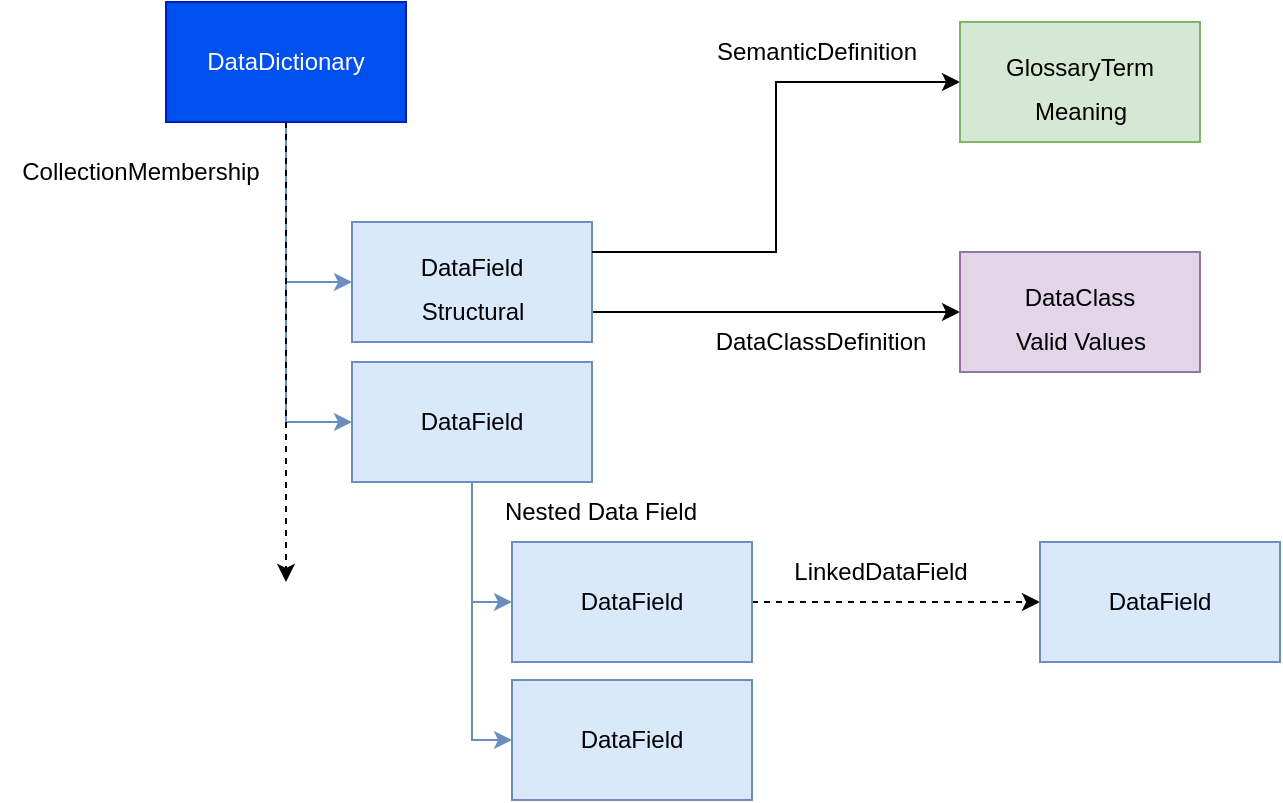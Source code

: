 <mxfile version="26.1.1" pages="5">
  <diagram name="data-dictionaries" id="ivfF4GWM53ZjKB8wbvqa">
    <mxGraphModel dx="1812" dy="1056" grid="1" gridSize="10" guides="1" tooltips="1" connect="1" arrows="1" fold="1" page="1" pageScale="1" pageWidth="827" pageHeight="1169" math="0" shadow="0">
      <root>
        <mxCell id="0" />
        <mxCell id="1" parent="0" />
        <mxCell id="cq3yTVCyNT4Rj4xP0F5D-26" style="edgeStyle=orthogonalEdgeStyle;rounded=0;orthogonalLoop=1;jettySize=auto;html=1;entryX=0;entryY=0.5;entryDx=0;entryDy=0;exitX=1;exitY=0.75;exitDx=0;exitDy=0;" edge="1" parent="1" source="cq3yTVCyNT4Rj4xP0F5D-27" target="cq3yTVCyNT4Rj4xP0F5D-34">
          <mxGeometry relative="1" as="geometry">
            <mxPoint x="380" y="360" as="sourcePoint" />
          </mxGeometry>
        </mxCell>
        <mxCell id="cq3yTVCyNT4Rj4xP0F5D-27" value="DataField&lt;div&gt;&lt;br&gt;&lt;/div&gt;" style="rounded=0;whiteSpace=wrap;html=1;fillColor=#dae8fc;strokeColor=#6c8ebf;" vertex="1" parent="1">
          <mxGeometry x="256" y="320" width="120" height="60" as="geometry" />
        </mxCell>
        <mxCell id="cq3yTVCyNT4Rj4xP0F5D-28" value="DataField" style="rounded=0;whiteSpace=wrap;html=1;fillColor=#dae8fc;strokeColor=#6c8ebf;" vertex="1" parent="1">
          <mxGeometry x="256" y="390" width="120" height="60" as="geometry" />
        </mxCell>
        <mxCell id="cq3yTVCyNT4Rj4xP0F5D-29" style="edgeStyle=orthogonalEdgeStyle;rounded=0;orthogonalLoop=1;jettySize=auto;html=1;exitX=0.5;exitY=1;exitDx=0;exitDy=0;entryX=0;entryY=0.5;entryDx=0;entryDy=0;fillColor=#dae8fc;strokeColor=#6c8ebf;" edge="1" parent="1" source="cq3yTVCyNT4Rj4xP0F5D-32" target="cq3yTVCyNT4Rj4xP0F5D-27">
          <mxGeometry relative="1" as="geometry" />
        </mxCell>
        <mxCell id="cq3yTVCyNT4Rj4xP0F5D-30" style="edgeStyle=orthogonalEdgeStyle;rounded=0;orthogonalLoop=1;jettySize=auto;html=1;exitX=0.5;exitY=1;exitDx=0;exitDy=0;entryX=0;entryY=0.5;entryDx=0;entryDy=0;fillColor=#dae8fc;strokeColor=#6c8ebf;" edge="1" parent="1" source="cq3yTVCyNT4Rj4xP0F5D-32" target="cq3yTVCyNT4Rj4xP0F5D-28">
          <mxGeometry relative="1" as="geometry" />
        </mxCell>
        <mxCell id="cq3yTVCyNT4Rj4xP0F5D-31" style="edgeStyle=orthogonalEdgeStyle;rounded=0;orthogonalLoop=1;jettySize=auto;html=1;exitX=0.5;exitY=1;exitDx=0;exitDy=0;dashed=1;" edge="1" parent="1" source="cq3yTVCyNT4Rj4xP0F5D-32">
          <mxGeometry relative="1" as="geometry">
            <mxPoint x="223" y="500" as="targetPoint" />
          </mxGeometry>
        </mxCell>
        <mxCell id="cq3yTVCyNT4Rj4xP0F5D-32" value="DataDictionary" style="rounded=0;whiteSpace=wrap;html=1;fillColor=#0050ef;strokeColor=#001DBC;fontColor=#ffffff;" vertex="1" parent="1">
          <mxGeometry x="163" y="210" width="120" height="60" as="geometry" />
        </mxCell>
        <mxCell id="cq3yTVCyNT4Rj4xP0F5D-34" value="DataClass&lt;div&gt;&lt;br&gt;&lt;/div&gt;" style="rounded=0;whiteSpace=wrap;html=1;fillColor=#e1d5e7;strokeColor=#9673a6;" vertex="1" parent="1">
          <mxGeometry x="560" y="335" width="120" height="60" as="geometry" />
        </mxCell>
        <mxCell id="cq3yTVCyNT4Rj4xP0F5D-35" value="Structural" style="text;html=1;align=center;verticalAlign=middle;resizable=0;points=[];autosize=1;strokeColor=none;fillColor=none;" vertex="1" parent="1">
          <mxGeometry x="281" y="350" width="70" height="30" as="geometry" />
        </mxCell>
        <mxCell id="cq3yTVCyNT4Rj4xP0F5D-36" value="Valid Values" style="text;html=1;align=center;verticalAlign=middle;resizable=0;points=[];autosize=1;strokeColor=none;fillColor=none;" vertex="1" parent="1">
          <mxGeometry x="575" y="365" width="90" height="30" as="geometry" />
        </mxCell>
        <mxCell id="cq3yTVCyNT4Rj4xP0F5D-37" style="edgeStyle=orthogonalEdgeStyle;rounded=0;orthogonalLoop=1;jettySize=auto;html=1;exitX=1;exitY=0.5;exitDx=0;exitDy=0;entryX=0;entryY=0.5;entryDx=0;entryDy=0;dashed=1;" edge="1" parent="1" source="cq3yTVCyNT4Rj4xP0F5D-38" target="cq3yTVCyNT4Rj4xP0F5D-42">
          <mxGeometry relative="1" as="geometry" />
        </mxCell>
        <mxCell id="cq3yTVCyNT4Rj4xP0F5D-38" value="DataField" style="rounded=0;whiteSpace=wrap;html=1;fillColor=#dae8fc;strokeColor=#6c8ebf;" vertex="1" parent="1">
          <mxGeometry x="336" y="480" width="120" height="60" as="geometry" />
        </mxCell>
        <mxCell id="cq3yTVCyNT4Rj4xP0F5D-39" style="edgeStyle=orthogonalEdgeStyle;rounded=0;orthogonalLoop=1;jettySize=auto;html=1;entryX=0;entryY=0.5;entryDx=0;entryDy=0;fillColor=#dae8fc;strokeColor=#6c8ebf;exitX=0.5;exitY=1;exitDx=0;exitDy=0;" edge="1" parent="1" source="cq3yTVCyNT4Rj4xP0F5D-28" target="cq3yTVCyNT4Rj4xP0F5D-38">
          <mxGeometry relative="1" as="geometry">
            <mxPoint x="283" y="470" as="sourcePoint" />
          </mxGeometry>
        </mxCell>
        <mxCell id="cq3yTVCyNT4Rj4xP0F5D-40" value="DataField" style="rounded=0;whiteSpace=wrap;html=1;fillColor=#dae8fc;strokeColor=#6c8ebf;" vertex="1" parent="1">
          <mxGeometry x="336" y="549" width="120" height="60" as="geometry" />
        </mxCell>
        <mxCell id="cq3yTVCyNT4Rj4xP0F5D-41" style="edgeStyle=orthogonalEdgeStyle;rounded=0;orthogonalLoop=1;jettySize=auto;html=1;exitX=0.5;exitY=1;exitDx=0;exitDy=0;entryX=0;entryY=0.5;entryDx=0;entryDy=0;fillColor=#dae8fc;strokeColor=#6c8ebf;" edge="1" parent="1" source="cq3yTVCyNT4Rj4xP0F5D-28" target="cq3yTVCyNT4Rj4xP0F5D-40">
          <mxGeometry relative="1" as="geometry">
            <mxPoint x="296" y="440" as="sourcePoint" />
          </mxGeometry>
        </mxCell>
        <mxCell id="cq3yTVCyNT4Rj4xP0F5D-42" value="DataField" style="rounded=0;whiteSpace=wrap;html=1;fillColor=#dae8fc;strokeColor=#6c8ebf;" vertex="1" parent="1">
          <mxGeometry x="600" y="480" width="120" height="60" as="geometry" />
        </mxCell>
        <mxCell id="cq3yTVCyNT4Rj4xP0F5D-43" value="LinkedDataField" style="text;html=1;align=center;verticalAlign=middle;resizable=0;points=[];autosize=1;strokeColor=none;fillColor=none;" vertex="1" parent="1">
          <mxGeometry x="465" y="480" width="110" height="30" as="geometry" />
        </mxCell>
        <mxCell id="cq3yTVCyNT4Rj4xP0F5D-44" value="Nested&amp;nbsp;&lt;span style=&quot;background-color: transparent; color: light-dark(rgb(0, 0, 0), rgb(255, 255, 255));&quot;&gt;Data Field&lt;/span&gt;" style="text;html=1;align=center;verticalAlign=middle;resizable=0;points=[];autosize=1;strokeColor=none;fillColor=none;" vertex="1" parent="1">
          <mxGeometry x="320" y="450" width="120" height="30" as="geometry" />
        </mxCell>
        <mxCell id="cq3yTVCyNT4Rj4xP0F5D-45" style="edgeStyle=orthogonalEdgeStyle;rounded=0;orthogonalLoop=1;jettySize=auto;html=1;exitX=1;exitY=0.25;exitDx=0;exitDy=0;entryX=0;entryY=0.5;entryDx=0;entryDy=0;" edge="1" parent="1" source="cq3yTVCyNT4Rj4xP0F5D-27" target="cq3yTVCyNT4Rj4xP0F5D-46">
          <mxGeometry relative="1" as="geometry">
            <mxPoint x="376" y="250" as="sourcePoint" />
          </mxGeometry>
        </mxCell>
        <mxCell id="cq3yTVCyNT4Rj4xP0F5D-46" value="GlossaryTerm&lt;div&gt;&lt;br&gt;&lt;/div&gt;" style="rounded=0;whiteSpace=wrap;html=1;fillColor=#d5e8d4;strokeColor=#82b366;" vertex="1" parent="1">
          <mxGeometry x="560" y="220" width="120" height="60" as="geometry" />
        </mxCell>
        <mxCell id="cq3yTVCyNT4Rj4xP0F5D-47" value="Meaning" style="text;html=1;align=center;verticalAlign=middle;resizable=0;points=[];autosize=1;strokeColor=none;fillColor=none;rotation=0;" vertex="1" parent="1">
          <mxGeometry x="585" y="250" width="70" height="30" as="geometry" />
        </mxCell>
        <mxCell id="cq3yTVCyNT4Rj4xP0F5D-48" value="DataClassDefinition" style="text;html=1;align=center;verticalAlign=middle;resizable=0;points=[];autosize=1;strokeColor=none;fillColor=none;" vertex="1" parent="1">
          <mxGeometry x="425" y="365" width="130" height="30" as="geometry" />
        </mxCell>
        <mxCell id="cq3yTVCyNT4Rj4xP0F5D-49" value="SemanticDefinition" style="text;html=1;align=center;verticalAlign=middle;resizable=0;points=[];autosize=1;strokeColor=none;fillColor=none;" vertex="1" parent="1">
          <mxGeometry x="428" y="220" width="120" height="30" as="geometry" />
        </mxCell>
        <mxCell id="cq3yTVCyNT4Rj4xP0F5D-50" value="CollectionMembership" style="text;html=1;align=center;verticalAlign=middle;resizable=0;points=[];autosize=1;strokeColor=none;fillColor=none;" vertex="1" parent="1">
          <mxGeometry x="80" y="280" width="140" height="30" as="geometry" />
        </mxCell>
      </root>
    </mxGraphModel>
  </diagram>
  <diagram name="data-specs" id="Joc9X0ZsDtM7K7cnzbuz">
    <mxGraphModel dx="1812" dy="1056" grid="1" gridSize="10" guides="1" tooltips="1" connect="1" arrows="1" fold="1" page="1" pageScale="1" pageWidth="827" pageHeight="1169" math="0" shadow="0">
      <root>
        <mxCell id="eEMLUPJrMJkQv50nJy7n-0" />
        <mxCell id="eEMLUPJrMJkQv50nJy7n-1" parent="eEMLUPJrMJkQv50nJy7n-0" />
        <mxCell id="eEMLUPJrMJkQv50nJy7n-19" value="DataField&lt;div&gt;patientId&lt;/div&gt;" style="rounded=0;whiteSpace=wrap;html=1;fillColor=#dae8fc;strokeColor=#6c8ebf;" vertex="1" parent="eEMLUPJrMJkQv50nJy7n-1">
          <mxGeometry x="796" y="400" width="120" height="60" as="geometry" />
        </mxCell>
        <mxCell id="eEMLUPJrMJkQv50nJy7n-20" style="edgeStyle=orthogonalEdgeStyle;rounded=0;orthogonalLoop=1;jettySize=auto;html=1;exitX=0.5;exitY=1;exitDx=0;exitDy=0;entryX=0;entryY=0.5;entryDx=0;entryDy=0;fillColor=#dae8fc;strokeColor=#6c8ebf;" edge="1" parent="eEMLUPJrMJkQv50nJy7n-1" source="eEMLUPJrMJkQv50nJy7n-21" target="eEMLUPJrMJkQv50nJy7n-19">
          <mxGeometry relative="1" as="geometry" />
        </mxCell>
        <mxCell id="eEMLUPJrMJkQv50nJy7n-21" value="DataStructure&lt;div&gt;Weekly&lt;/div&gt;&lt;div&gt;Measurements&lt;/div&gt;" style="rounded=0;whiteSpace=wrap;html=1;fillColor=#dae8fc;strokeColor=#6c8ebf;" vertex="1" parent="eEMLUPJrMJkQv50nJy7n-1">
          <mxGeometry x="703" y="280" width="120" height="60" as="geometry" />
        </mxCell>
        <mxCell id="eEMLUPJrMJkQv50nJy7n-22" style="edgeStyle=orthogonalEdgeStyle;rounded=0;orthogonalLoop=1;jettySize=auto;html=1;exitX=0.5;exitY=1;exitDx=0;exitDy=0;entryX=0;entryY=0.25;entryDx=0;entryDy=0;fillColor=#dae8fc;strokeColor=#6c8ebf;" edge="1" parent="eEMLUPJrMJkQv50nJy7n-1" source="eEMLUPJrMJkQv50nJy7n-23" target="eEMLUPJrMJkQv50nJy7n-21">
          <mxGeometry relative="1" as="geometry" />
        </mxCell>
        <mxCell id="eJ3Q5zME1RGuLYwWdM7q-2" value="" style="edgeStyle=orthogonalEdgeStyle;rounded=0;orthogonalLoop=1;jettySize=auto;html=1;fillColor=#dae8fc;strokeColor=#6c8ebf;" edge="1" parent="eEMLUPJrMJkQv50nJy7n-1" source="eEMLUPJrMJkQv50nJy7n-23" target="eJ3Q5zME1RGuLYwWdM7q-1">
          <mxGeometry relative="1" as="geometry" />
        </mxCell>
        <mxCell id="eEMLUPJrMJkQv50nJy7n-23" value="DataSpec" style="rounded=0;whiteSpace=wrap;html=1;fillColor=#0050ef;strokeColor=#001DBC;fontColor=#ffffff;" vertex="1" parent="eEMLUPJrMJkQv50nJy7n-1">
          <mxGeometry x="600" y="60" width="120" height="60" as="geometry" />
        </mxCell>
        <mxCell id="eEMLUPJrMJkQv50nJy7n-40" value="Object&lt;div&gt;Identifier&lt;/div&gt;" style="rounded=1;whiteSpace=wrap;html=1;" vertex="1" parent="eEMLUPJrMJkQv50nJy7n-1">
          <mxGeometry x="860" y="370" width="80" height="40" as="geometry" />
        </mxCell>
        <mxCell id="eEMLUPJrMJkQv50nJy7n-44" value="MemberDataField" style="text;html=1;align=center;verticalAlign=middle;resizable=0;points=[];autosize=1;strokeColor=none;fillColor=none;" vertex="1" parent="eEMLUPJrMJkQv50nJy7n-1">
          <mxGeometry x="760" y="340" width="120" height="30" as="geometry" />
        </mxCell>
        <mxCell id="eEMLUPJrMJkQv50nJy7n-45" value="CollectionMembership" style="text;html=1;align=center;verticalAlign=middle;resizable=0;points=[];autosize=1;strokeColor=none;fillColor=none;" vertex="1" parent="eEMLUPJrMJkQv50nJy7n-1">
          <mxGeometry x="683" y="120" width="140" height="30" as="geometry" />
        </mxCell>
        <mxCell id="eEMLUPJrMJkQv50nJy7n-46" style="edgeStyle=orthogonalEdgeStyle;rounded=0;orthogonalLoop=1;jettySize=auto;html=1;entryX=0;entryY=0.75;entryDx=0;entryDy=0;" edge="1" parent="eEMLUPJrMJkQv50nJy7n-1" source="eEMLUPJrMJkQv50nJy7n-48" target="eEMLUPJrMJkQv50nJy7n-21">
          <mxGeometry relative="1" as="geometry" />
        </mxCell>
        <mxCell id="eEMLUPJrMJkQv50nJy7n-47" style="edgeStyle=orthogonalEdgeStyle;rounded=0;orthogonalLoop=1;jettySize=auto;html=1;exitX=0.5;exitY=1;exitDx=0;exitDy=0;" edge="1" parent="eEMLUPJrMJkQv50nJy7n-1" source="eEMLUPJrMJkQv50nJy7n-48" target="eEMLUPJrMJkQv50nJy7n-78">
          <mxGeometry relative="1" as="geometry" />
        </mxCell>
        <mxCell id="eEMLUPJrMJkQv50nJy7n-48" value="CertificationType&lt;div&gt;Valid measurements file&lt;/div&gt;" style="rounded=0;whiteSpace=wrap;html=1;fillColor=#6d8764;fontColor=#ffffff;strokeColor=#3A5431;" vertex="1" parent="eEMLUPJrMJkQv50nJy7n-1">
          <mxGeometry x="290" y="295" width="150" height="60" as="geometry" />
        </mxCell>
        <mxCell id="eEMLUPJrMJkQv50nJy7n-49" style="edgeStyle=orthogonalEdgeStyle;rounded=0;orthogonalLoop=1;jettySize=auto;html=1;entryX=0;entryY=0.5;entryDx=0;entryDy=0;exitX=1;exitY=0.75;exitDx=0;exitDy=0;" edge="1" parent="eEMLUPJrMJkQv50nJy7n-1" source="eEMLUPJrMJkQv50nJy7n-19" target="eEMLUPJrMJkQv50nJy7n-50">
          <mxGeometry relative="1" as="geometry">
            <mxPoint x="916" y="440" as="sourcePoint" />
          </mxGeometry>
        </mxCell>
        <mxCell id="eEMLUPJrMJkQv50nJy7n-50" value="DataClass" style="rounded=0;whiteSpace=wrap;html=1;fillColor=#e1d5e7;strokeColor=#9673a6;" vertex="1" parent="eEMLUPJrMJkQv50nJy7n-1">
          <mxGeometry x="1100" y="425" width="100" height="40" as="geometry" />
        </mxCell>
        <mxCell id="eEMLUPJrMJkQv50nJy7n-51" style="edgeStyle=orthogonalEdgeStyle;rounded=0;orthogonalLoop=1;jettySize=auto;html=1;exitX=1;exitY=0.25;exitDx=0;exitDy=0;entryX=0;entryY=0.5;entryDx=0;entryDy=0;" edge="1" parent="eEMLUPJrMJkQv50nJy7n-1" source="eEMLUPJrMJkQv50nJy7n-19" target="eEMLUPJrMJkQv50nJy7n-52">
          <mxGeometry relative="1" as="geometry">
            <mxPoint x="1100" y="457.5" as="sourcePoint" />
          </mxGeometry>
        </mxCell>
        <mxCell id="eEMLUPJrMJkQv50nJy7n-52" value="GlossaryTerm" style="rounded=0;whiteSpace=wrap;html=1;fillColor=#d5e8d4;strokeColor=#82b366;" vertex="1" parent="eEMLUPJrMJkQv50nJy7n-1">
          <mxGeometry x="1100" y="370" width="100" height="40" as="geometry" />
        </mxCell>
        <mxCell id="eEMLUPJrMJkQv50nJy7n-53" value="DataClassDefinition" style="text;html=1;align=center;verticalAlign=middle;resizable=0;points=[];autosize=1;strokeColor=none;fillColor=none;" vertex="1" parent="eEMLUPJrMJkQv50nJy7n-1">
          <mxGeometry x="965" y="415" width="130" height="30" as="geometry" />
        </mxCell>
        <mxCell id="eEMLUPJrMJkQv50nJy7n-54" value="SemanticDefinition" style="text;html=1;align=center;verticalAlign=middle;resizable=0;points=[];autosize=1;strokeColor=none;fillColor=none;" vertex="1" parent="eEMLUPJrMJkQv50nJy7n-1">
          <mxGeometry x="975" y="360" width="120" height="30" as="geometry" />
        </mxCell>
        <mxCell id="eEMLUPJrMJkQv50nJy7n-55" value="DataField&lt;div&gt;date&lt;/div&gt;" style="rounded=0;whiteSpace=wrap;html=1;fillColor=#dae8fc;strokeColor=#6c8ebf;" vertex="1" parent="eEMLUPJrMJkQv50nJy7n-1">
          <mxGeometry x="796" y="510" width="120" height="60" as="geometry" />
        </mxCell>
        <mxCell id="eEMLUPJrMJkQv50nJy7n-56" style="edgeStyle=orthogonalEdgeStyle;rounded=0;orthogonalLoop=1;jettySize=auto;html=1;exitX=0.5;exitY=1;exitDx=0;exitDy=0;entryX=0;entryY=0.5;entryDx=0;entryDy=0;fillColor=#dae8fc;strokeColor=#6c8ebf;" edge="1" parent="eEMLUPJrMJkQv50nJy7n-1" source="eEMLUPJrMJkQv50nJy7n-21" target="eEMLUPJrMJkQv50nJy7n-55">
          <mxGeometry relative="1" as="geometry">
            <mxPoint x="763" y="450" as="sourcePoint" />
          </mxGeometry>
        </mxCell>
        <mxCell id="eEMLUPJrMJkQv50nJy7n-57" style="edgeStyle=orthogonalEdgeStyle;rounded=0;orthogonalLoop=1;jettySize=auto;html=1;entryX=0;entryY=0.5;entryDx=0;entryDy=0;exitX=1;exitY=0.75;exitDx=0;exitDy=0;" edge="1" parent="eEMLUPJrMJkQv50nJy7n-1" source="eEMLUPJrMJkQv50nJy7n-55" target="eEMLUPJrMJkQv50nJy7n-58">
          <mxGeometry relative="1" as="geometry">
            <mxPoint x="916" y="550" as="sourcePoint" />
          </mxGeometry>
        </mxCell>
        <mxCell id="eEMLUPJrMJkQv50nJy7n-58" value="DataClass" style="rounded=0;whiteSpace=wrap;html=1;fillColor=#e1d5e7;strokeColor=#9673a6;" vertex="1" parent="eEMLUPJrMJkQv50nJy7n-1">
          <mxGeometry x="1100" y="535" width="100" height="40" as="geometry" />
        </mxCell>
        <mxCell id="eEMLUPJrMJkQv50nJy7n-59" style="edgeStyle=orthogonalEdgeStyle;rounded=0;orthogonalLoop=1;jettySize=auto;html=1;exitX=1;exitY=0.25;exitDx=0;exitDy=0;entryX=0;entryY=0.5;entryDx=0;entryDy=0;" edge="1" parent="eEMLUPJrMJkQv50nJy7n-1" source="eEMLUPJrMJkQv50nJy7n-55" target="eEMLUPJrMJkQv50nJy7n-60">
          <mxGeometry relative="1" as="geometry">
            <mxPoint x="1100" y="567.5" as="sourcePoint" />
          </mxGeometry>
        </mxCell>
        <mxCell id="eEMLUPJrMJkQv50nJy7n-60" value="GlossaryTerm" style="rounded=0;whiteSpace=wrap;html=1;fillColor=#d5e8d4;strokeColor=#82b366;" vertex="1" parent="eEMLUPJrMJkQv50nJy7n-1">
          <mxGeometry x="1100" y="480" width="100" height="40" as="geometry" />
        </mxCell>
        <mxCell id="eEMLUPJrMJkQv50nJy7n-61" value="DataClassDefinition" style="text;html=1;align=center;verticalAlign=middle;resizable=0;points=[];autosize=1;strokeColor=none;fillColor=none;" vertex="1" parent="eEMLUPJrMJkQv50nJy7n-1">
          <mxGeometry x="970" y="525" width="130" height="30" as="geometry" />
        </mxCell>
        <mxCell id="eEMLUPJrMJkQv50nJy7n-62" value="SemanticDefinition" style="text;html=1;align=center;verticalAlign=middle;resizable=0;points=[];autosize=1;strokeColor=none;fillColor=none;" vertex="1" parent="eEMLUPJrMJkQv50nJy7n-1">
          <mxGeometry x="975" y="470" width="120" height="30" as="geometry" />
        </mxCell>
        <mxCell id="eEMLUPJrMJkQv50nJy7n-63" value="DataField&lt;div&gt;angleLeft&lt;/div&gt;" style="rounded=0;whiteSpace=wrap;html=1;fillColor=#dae8fc;strokeColor=#6c8ebf;" vertex="1" parent="eEMLUPJrMJkQv50nJy7n-1">
          <mxGeometry x="796" y="619" width="120" height="60" as="geometry" />
        </mxCell>
        <mxCell id="eEMLUPJrMJkQv50nJy7n-64" style="edgeStyle=orthogonalEdgeStyle;rounded=0;orthogonalLoop=1;jettySize=auto;html=1;exitX=0.5;exitY=1;exitDx=0;exitDy=0;entryX=0;entryY=0.5;entryDx=0;entryDy=0;fillColor=#dae8fc;strokeColor=#6c8ebf;" edge="1" parent="eEMLUPJrMJkQv50nJy7n-1" source="eEMLUPJrMJkQv50nJy7n-21" target="eEMLUPJrMJkQv50nJy7n-63">
          <mxGeometry relative="1" as="geometry">
            <mxPoint x="763" y="559" as="sourcePoint" />
          </mxGeometry>
        </mxCell>
        <mxCell id="eEMLUPJrMJkQv50nJy7n-65" style="edgeStyle=orthogonalEdgeStyle;rounded=0;orthogonalLoop=1;jettySize=auto;html=1;entryX=0;entryY=0.5;entryDx=0;entryDy=0;exitX=1;exitY=0.75;exitDx=0;exitDy=0;" edge="1" parent="eEMLUPJrMJkQv50nJy7n-1" source="eEMLUPJrMJkQv50nJy7n-63" target="eEMLUPJrMJkQv50nJy7n-66">
          <mxGeometry relative="1" as="geometry">
            <mxPoint x="916" y="659" as="sourcePoint" />
          </mxGeometry>
        </mxCell>
        <mxCell id="eEMLUPJrMJkQv50nJy7n-66" value="DataClass" style="rounded=0;whiteSpace=wrap;html=1;fillColor=#e1d5e7;strokeColor=#9673a6;" vertex="1" parent="eEMLUPJrMJkQv50nJy7n-1">
          <mxGeometry x="1100" y="679" width="100" height="40" as="geometry" />
        </mxCell>
        <mxCell id="eEMLUPJrMJkQv50nJy7n-67" style="edgeStyle=orthogonalEdgeStyle;rounded=0;orthogonalLoop=1;jettySize=auto;html=1;exitX=1;exitY=0.25;exitDx=0;exitDy=0;entryX=0;entryY=0.5;entryDx=0;entryDy=0;" edge="1" parent="eEMLUPJrMJkQv50nJy7n-1" source="eEMLUPJrMJkQv50nJy7n-63" target="eEMLUPJrMJkQv50nJy7n-68">
          <mxGeometry relative="1" as="geometry">
            <mxPoint x="1100" y="676.5" as="sourcePoint" />
          </mxGeometry>
        </mxCell>
        <mxCell id="eEMLUPJrMJkQv50nJy7n-68" value="GlossaryTerm" style="rounded=0;whiteSpace=wrap;html=1;fillColor=#d5e8d4;strokeColor=#82b366;" vertex="1" parent="eEMLUPJrMJkQv50nJy7n-1">
          <mxGeometry x="1100" y="614" width="100" height="40" as="geometry" />
        </mxCell>
        <mxCell id="eEMLUPJrMJkQv50nJy7n-69" value="DataClassDefinition" style="text;html=1;align=center;verticalAlign=middle;resizable=0;points=[];autosize=1;strokeColor=none;fillColor=none;" vertex="1" parent="eEMLUPJrMJkQv50nJy7n-1">
          <mxGeometry x="880" y="684" width="130" height="30" as="geometry" />
        </mxCell>
        <mxCell id="eEMLUPJrMJkQv50nJy7n-70" value="SemanticDefinition" style="text;html=1;align=center;verticalAlign=middle;resizable=0;points=[];autosize=1;strokeColor=none;fillColor=none;" vertex="1" parent="eEMLUPJrMJkQv50nJy7n-1">
          <mxGeometry x="980" y="600" width="120" height="30" as="geometry" />
        </mxCell>
        <mxCell id="eEMLUPJrMJkQv50nJy7n-71" value="DataField&lt;div&gt;angleRight&lt;/div&gt;" style="rounded=0;whiteSpace=wrap;html=1;fillColor=#dae8fc;strokeColor=#6c8ebf;" vertex="1" parent="eEMLUPJrMJkQv50nJy7n-1">
          <mxGeometry x="796" y="730" width="120" height="60" as="geometry" />
        </mxCell>
        <mxCell id="eEMLUPJrMJkQv50nJy7n-72" style="edgeStyle=orthogonalEdgeStyle;rounded=0;orthogonalLoop=1;jettySize=auto;html=1;exitX=0.5;exitY=1;exitDx=0;exitDy=0;entryX=0;entryY=0.5;entryDx=0;entryDy=0;fillColor=#dae8fc;strokeColor=#6c8ebf;" edge="1" parent="eEMLUPJrMJkQv50nJy7n-1" source="eEMLUPJrMJkQv50nJy7n-21" target="eEMLUPJrMJkQv50nJy7n-71">
          <mxGeometry relative="1" as="geometry">
            <mxPoint x="763" y="670" as="sourcePoint" />
          </mxGeometry>
        </mxCell>
        <mxCell id="eEMLUPJrMJkQv50nJy7n-73" style="edgeStyle=orthogonalEdgeStyle;rounded=0;orthogonalLoop=1;jettySize=auto;html=1;entryX=0;entryY=0.5;entryDx=0;entryDy=0;exitX=1;exitY=0.25;exitDx=0;exitDy=0;" edge="1" parent="eEMLUPJrMJkQv50nJy7n-1" source="eEMLUPJrMJkQv50nJy7n-71" target="eEMLUPJrMJkQv50nJy7n-66">
          <mxGeometry relative="1" as="geometry">
            <mxPoint x="916" y="770" as="sourcePoint" />
          </mxGeometry>
        </mxCell>
        <mxCell id="eEMLUPJrMJkQv50nJy7n-74" style="edgeStyle=orthogonalEdgeStyle;rounded=0;orthogonalLoop=1;jettySize=auto;html=1;exitX=1;exitY=0.5;exitDx=0;exitDy=0;entryX=0;entryY=0.5;entryDx=0;entryDy=0;" edge="1" parent="eEMLUPJrMJkQv50nJy7n-1" source="eEMLUPJrMJkQv50nJy7n-71" target="eEMLUPJrMJkQv50nJy7n-75">
          <mxGeometry relative="1" as="geometry">
            <mxPoint x="1100" y="787.5" as="sourcePoint" />
          </mxGeometry>
        </mxCell>
        <mxCell id="eEMLUPJrMJkQv50nJy7n-75" value="GlossaryTerm" style="rounded=0;whiteSpace=wrap;html=1;fillColor=#d5e8d4;strokeColor=#82b366;" vertex="1" parent="eEMLUPJrMJkQv50nJy7n-1">
          <mxGeometry x="1100" y="740" width="100" height="40" as="geometry" />
        </mxCell>
        <mxCell id="eEMLUPJrMJkQv50nJy7n-76" value="SemanticDefinition" style="text;html=1;align=center;verticalAlign=middle;resizable=0;points=[];autosize=1;strokeColor=none;fillColor=none;" vertex="1" parent="eEMLUPJrMJkQv50nJy7n-1">
          <mxGeometry x="975" y="760" width="120" height="30" as="geometry" />
        </mxCell>
        <mxCell id="eEMLUPJrMJkQv50nJy7n-77" value="DataStructureDefinition" style="text;html=1;align=center;verticalAlign=middle;resizable=0;points=[];autosize=1;strokeColor=none;fillColor=none;" vertex="1" parent="eEMLUPJrMJkQv50nJy7n-1">
          <mxGeometry x="460" y="295" width="150" height="30" as="geometry" />
        </mxCell>
        <mxCell id="eEMLUPJrMJkQv50nJy7n-78" value="CSVFile" style="shape=internalStorage;whiteSpace=wrap;html=1;backgroundOutline=1;fillColor=#fff2cc;strokeColor=#d6b656;" vertex="1" parent="eEMLUPJrMJkQv50nJy7n-1">
          <mxGeometry x="350" y="445" width="80" height="80" as="geometry" />
        </mxCell>
        <mxCell id="eEMLUPJrMJkQv50nJy7n-79" style="edgeStyle=orthogonalEdgeStyle;rounded=0;orthogonalLoop=1;jettySize=auto;html=1;exitX=0.5;exitY=1;exitDx=0;exitDy=0;" edge="1" parent="eEMLUPJrMJkQv50nJy7n-1" source="eEMLUPJrMJkQv50nJy7n-48" target="eEMLUPJrMJkQv50nJy7n-80">
          <mxGeometry relative="1" as="geometry">
            <mxPoint x="338" y="365" as="sourcePoint" />
          </mxGeometry>
        </mxCell>
        <mxCell id="eEMLUPJrMJkQv50nJy7n-80" value="CSVFile" style="shape=internalStorage;whiteSpace=wrap;html=1;backgroundOutline=1;fillColor=#fff2cc;strokeColor=#d6b656;" vertex="1" parent="eEMLUPJrMJkQv50nJy7n-1">
          <mxGeometry x="360" y="455" width="80" height="80" as="geometry" />
        </mxCell>
        <mxCell id="eEMLUPJrMJkQv50nJy7n-81" style="edgeStyle=orthogonalEdgeStyle;rounded=0;orthogonalLoop=1;jettySize=auto;html=1;exitX=0.5;exitY=1;exitDx=0;exitDy=0;" edge="1" parent="eEMLUPJrMJkQv50nJy7n-1" source="eEMLUPJrMJkQv50nJy7n-48" target="eEMLUPJrMJkQv50nJy7n-82">
          <mxGeometry relative="1" as="geometry">
            <mxPoint x="348" y="375" as="sourcePoint" />
          </mxGeometry>
        </mxCell>
        <mxCell id="eEMLUPJrMJkQv50nJy7n-82" value="CSVFile" style="shape=internalStorage;whiteSpace=wrap;html=1;backgroundOutline=1;fillColor=#fff2cc;strokeColor=#d6b656;" vertex="1" parent="eEMLUPJrMJkQv50nJy7n-1">
          <mxGeometry x="370" y="465" width="80" height="80" as="geometry" />
        </mxCell>
        <mxCell id="eEMLUPJrMJkQv50nJy7n-83" style="edgeStyle=orthogonalEdgeStyle;rounded=0;orthogonalLoop=1;jettySize=auto;html=1;exitX=0.5;exitY=1;exitDx=0;exitDy=0;" edge="1" parent="eEMLUPJrMJkQv50nJy7n-1" source="eEMLUPJrMJkQv50nJy7n-48" target="eEMLUPJrMJkQv50nJy7n-84">
          <mxGeometry relative="1" as="geometry">
            <mxPoint x="358" y="385" as="sourcePoint" />
          </mxGeometry>
        </mxCell>
        <mxCell id="eEMLUPJrMJkQv50nJy7n-84" value="CSVFile" style="shape=internalStorage;whiteSpace=wrap;html=1;backgroundOutline=1;fillColor=#fff2cc;strokeColor=#d6b656;" vertex="1" parent="eEMLUPJrMJkQv50nJy7n-1">
          <mxGeometry x="380" y="475" width="80" height="80" as="geometry" />
        </mxCell>
        <mxCell id="eEMLUPJrMJkQv50nJy7n-85" style="edgeStyle=orthogonalEdgeStyle;rounded=0;orthogonalLoop=1;jettySize=auto;html=1;exitX=0.5;exitY=1;exitDx=0;exitDy=0;" edge="1" parent="eEMLUPJrMJkQv50nJy7n-1" source="eEMLUPJrMJkQv50nJy7n-48" target="eEMLUPJrMJkQv50nJy7n-86">
          <mxGeometry relative="1" as="geometry">
            <mxPoint x="368" y="395" as="sourcePoint" />
          </mxGeometry>
        </mxCell>
        <mxCell id="eEMLUPJrMJkQv50nJy7n-86" value="CSVFile" style="shape=internalStorage;whiteSpace=wrap;html=1;backgroundOutline=1;fillColor=#fff2cc;strokeColor=#d6b656;" vertex="1" parent="eEMLUPJrMJkQv50nJy7n-1">
          <mxGeometry x="390" y="485" width="80" height="80" as="geometry" />
        </mxCell>
        <mxCell id="eEMLUPJrMJkQv50nJy7n-87" value="Certification" style="text;html=1;align=center;verticalAlign=middle;resizable=0;points=[];autosize=1;strokeColor=none;fillColor=none;" vertex="1" parent="eEMLUPJrMJkQv50nJy7n-1">
          <mxGeometry x="380" y="373" width="90" height="30" as="geometry" />
        </mxCell>
        <mxCell id="eJ3Q5zME1RGuLYwWdM7q-4" value="" style="edgeStyle=orthogonalEdgeStyle;rounded=0;orthogonalLoop=1;jettySize=auto;html=1;fillColor=#dae8fc;strokeColor=#6c8ebf;dashed=1;" edge="1" parent="eEMLUPJrMJkQv50nJy7n-1" source="eJ3Q5zME1RGuLYwWdM7q-1">
          <mxGeometry relative="1" as="geometry">
            <mxPoint x="903" y="210" as="targetPoint" />
          </mxGeometry>
        </mxCell>
        <mxCell id="eJ3Q5zME1RGuLYwWdM7q-1" value="DataStructure&lt;div&gt;Patient Record&lt;/div&gt;" style="whiteSpace=wrap;html=1;fillColor=#dae8fc;strokeColor=#6c8ebf;rounded=0;" vertex="1" parent="eEMLUPJrMJkQv50nJy7n-1">
          <mxGeometry x="703" y="180" width="120" height="60" as="geometry" />
        </mxCell>
        <mxCell id="eJ3Q5zME1RGuLYwWdM7q-6" style="edgeStyle=orthogonalEdgeStyle;rounded=0;orthogonalLoop=1;jettySize=auto;html=1;exitX=0.5;exitY=1;exitDx=0;exitDy=0;entryX=0;entryY=0.25;entryDx=0;entryDy=0;" edge="1" parent="eEMLUPJrMJkQv50nJy7n-1" source="eJ3Q5zME1RGuLYwWdM7q-5" target="eEMLUPJrMJkQv50nJy7n-48">
          <mxGeometry relative="1" as="geometry" />
        </mxCell>
        <mxCell id="eJ3Q5zME1RGuLYwWdM7q-8" style="edgeStyle=orthogonalEdgeStyle;rounded=0;orthogonalLoop=1;jettySize=auto;html=1;exitX=0.25;exitY=1;exitDx=0;exitDy=0;entryX=0.5;entryY=0;entryDx=0;entryDy=0;" edge="1" parent="eEMLUPJrMJkQv50nJy7n-1" source="eJ3Q5zME1RGuLYwWdM7q-5" target="eJ3Q5zME1RGuLYwWdM7q-10">
          <mxGeometry relative="1" as="geometry" />
        </mxCell>
        <mxCell id="eJ3Q5zME1RGuLYwWdM7q-5" value="DataStructureValidator&lt;div&gt;&lt;br&gt;&lt;/div&gt;&lt;div&gt;Survey Action&lt;/div&gt;&lt;div&gt;Service&lt;/div&gt;" style="rounded=1;whiteSpace=wrap;html=1;fillColor=#ffe6cc;strokeColor=#d79b00;" vertex="1" parent="eEMLUPJrMJkQv50nJy7n-1">
          <mxGeometry x="140" y="140" width="200" height="90" as="geometry" />
        </mxCell>
        <mxCell id="eJ3Q5zME1RGuLYwWdM7q-7" value="ActionTarget" style="text;html=1;align=center;verticalAlign=middle;resizable=0;points=[];autosize=1;strokeColor=none;fillColor=none;" vertex="1" parent="eEMLUPJrMJkQv50nJy7n-1">
          <mxGeometry x="240" y="230" width="90" height="30" as="geometry" />
        </mxCell>
        <mxCell id="eJ3Q5zME1RGuLYwWdM7q-9" value="ActonTarget" style="text;html=1;align=center;verticalAlign=middle;resizable=0;points=[];autosize=1;strokeColor=none;fillColor=none;" vertex="1" parent="eEMLUPJrMJkQv50nJy7n-1">
          <mxGeometry x="100" y="230" width="90" height="30" as="geometry" />
        </mxCell>
        <mxCell id="IHd1xdkUZ5-W0mvQYXj7-1" style="edgeStyle=orthogonalEdgeStyle;rounded=0;orthogonalLoop=1;jettySize=auto;html=1;exitX=0.5;exitY=1;exitDx=0;exitDy=0;entryX=0.5;entryY=0;entryDx=0;entryDy=0;" edge="1" parent="eEMLUPJrMJkQv50nJy7n-1" source="eJ3Q5zME1RGuLYwWdM7q-10" target="IHd1xdkUZ5-W0mvQYXj7-0">
          <mxGeometry relative="1" as="geometry" />
        </mxCell>
        <mxCell id="eJ3Q5zME1RGuLYwWdM7q-10" value="CSVFile" style="shape=internalStorage;whiteSpace=wrap;html=1;backgroundOutline=1;fillColor=#fff2cc;strokeColor=#d6b656;" vertex="1" parent="eEMLUPJrMJkQv50nJy7n-1">
          <mxGeometry x="150" y="420" width="80" height="80" as="geometry" />
        </mxCell>
        <mxCell id="eJ3Q5zME1RGuLYwWdM7q-11" style="edgeStyle=orthogonalEdgeStyle;rounded=0;orthogonalLoop=1;jettySize=auto;html=1;exitX=0;exitY=0.75;exitDx=0;exitDy=0;entryX=1.013;entryY=0.413;entryDx=0;entryDy=0;entryPerimeter=0;dashed=1;" edge="1" parent="eEMLUPJrMJkQv50nJy7n-1" source="eEMLUPJrMJkQv50nJy7n-48" target="eJ3Q5zME1RGuLYwWdM7q-10">
          <mxGeometry relative="1" as="geometry" />
        </mxCell>
        <mxCell id="eJ3Q5zME1RGuLYwWdM7q-12" value="?" style="text;html=1;align=center;verticalAlign=middle;resizable=0;points=[];autosize=1;strokeColor=none;fillColor=none;" vertex="1" parent="eEMLUPJrMJkQv50nJy7n-1">
          <mxGeometry x="225" y="378" width="30" height="30" as="geometry" />
        </mxCell>
        <mxCell id="IHd1xdkUZ5-W0mvQYXj7-0" value="Tabular&lt;div&gt;SchemaType&lt;/div&gt;" style="rounded=0;whiteSpace=wrap;html=1;fillColor=#e1d5e7;strokeColor=#9673a6;" vertex="1" parent="eEMLUPJrMJkQv50nJy7n-1">
          <mxGeometry x="145" y="565" width="90" height="60" as="geometry" />
        </mxCell>
        <mxCell id="IHd1xdkUZ5-W0mvQYXj7-2" value="Tabular&lt;div&gt;Column&lt;/div&gt;" style="rounded=0;whiteSpace=wrap;html=1;fillColor=#e1d5e7;strokeColor=#9673a6;" vertex="1" parent="eEMLUPJrMJkQv50nJy7n-1">
          <mxGeometry x="250" y="630" width="90" height="60" as="geometry" />
        </mxCell>
        <mxCell id="IHd1xdkUZ5-W0mvQYXj7-5" value="Tabular&lt;div&gt;Column&lt;/div&gt;" style="rounded=0;whiteSpace=wrap;html=1;fillColor=#e1d5e7;strokeColor=#9673a6;" vertex="1" parent="eEMLUPJrMJkQv50nJy7n-1">
          <mxGeometry x="260" y="640" width="90" height="60" as="geometry" />
        </mxCell>
        <mxCell id="IHd1xdkUZ5-W0mvQYXj7-6" value="Tabular&lt;div&gt;Column&lt;/div&gt;" style="rounded=0;whiteSpace=wrap;html=1;fillColor=#e1d5e7;strokeColor=#9673a6;" vertex="1" parent="eEMLUPJrMJkQv50nJy7n-1">
          <mxGeometry x="270" y="650" width="90" height="60" as="geometry" />
        </mxCell>
        <mxCell id="IHd1xdkUZ5-W0mvQYXj7-7" value="Tabular&lt;div&gt;Column&lt;/div&gt;" style="rounded=0;whiteSpace=wrap;html=1;fillColor=#e1d5e7;strokeColor=#9673a6;" vertex="1" parent="eEMLUPJrMJkQv50nJy7n-1">
          <mxGeometry x="280" y="660" width="90" height="60" as="geometry" />
        </mxCell>
        <mxCell id="IHd1xdkUZ5-W0mvQYXj7-4" style="edgeStyle=orthogonalEdgeStyle;rounded=0;orthogonalLoop=1;jettySize=auto;html=1;exitX=0.5;exitY=1;exitDx=0;exitDy=0;fillColor=#e1d5e7;strokeColor=#9673a6;entryX=0;entryY=0.5;entryDx=0;entryDy=0;" edge="1" parent="eEMLUPJrMJkQv50nJy7n-1" source="IHd1xdkUZ5-W0mvQYXj7-0" target="IHd1xdkUZ5-W0mvQYXj7-2">
          <mxGeometry relative="1" as="geometry">
            <mxPoint x="330" y="630" as="sourcePoint" />
          </mxGeometry>
        </mxCell>
        <mxCell id="IHd1xdkUZ5-W0mvQYXj7-8" style="edgeStyle=orthogonalEdgeStyle;rounded=0;orthogonalLoop=1;jettySize=auto;html=1;exitX=0.5;exitY=1;exitDx=0;exitDy=0;entryX=0;entryY=0.5;entryDx=0;entryDy=0;fillColor=#e1d5e7;strokeColor=#9673a6;" edge="1" parent="eEMLUPJrMJkQv50nJy7n-1" source="IHd1xdkUZ5-W0mvQYXj7-0" target="IHd1xdkUZ5-W0mvQYXj7-5">
          <mxGeometry relative="1" as="geometry" />
        </mxCell>
        <mxCell id="IHd1xdkUZ5-W0mvQYXj7-9" style="edgeStyle=orthogonalEdgeStyle;rounded=0;orthogonalLoop=1;jettySize=auto;html=1;exitX=0.5;exitY=1;exitDx=0;exitDy=0;entryX=0;entryY=0.5;entryDx=0;entryDy=0;fillColor=#e1d5e7;strokeColor=#9673a6;" edge="1" parent="eEMLUPJrMJkQv50nJy7n-1" source="IHd1xdkUZ5-W0mvQYXj7-0" target="IHd1xdkUZ5-W0mvQYXj7-6">
          <mxGeometry relative="1" as="geometry" />
        </mxCell>
        <mxCell id="IHd1xdkUZ5-W0mvQYXj7-10" style="edgeStyle=orthogonalEdgeStyle;rounded=0;orthogonalLoop=1;jettySize=auto;html=1;exitX=0.5;exitY=1;exitDx=0;exitDy=0;entryX=0;entryY=0.5;entryDx=0;entryDy=0;fillColor=#e1d5e7;strokeColor=#9673a6;" edge="1" parent="eEMLUPJrMJkQv50nJy7n-1" source="IHd1xdkUZ5-W0mvQYXj7-0" target="IHd1xdkUZ5-W0mvQYXj7-7">
          <mxGeometry relative="1" as="geometry" />
        </mxCell>
      </root>
    </mxGraphModel>
  </diagram>
  <diagram id="nI0gCaWQw37oetxQPzmT" name="data-quality">
    <mxGraphModel dx="4293" dy="1056" grid="1" gridSize="10" guides="1" tooltips="1" connect="1" arrows="1" fold="1" page="1" pageScale="1" pageWidth="827" pageHeight="1169" math="0" shadow="0">
      <root>
        <mxCell id="0" />
        <mxCell id="1" parent="0" />
        <mxCell id="tLbs7HqH0uqqFZOekzvu-1" value="DataClass" style="rounded=0;whiteSpace=wrap;html=1;fontStyle=2;fillColor=#e1d5e7;strokeColor=#9673a6;" vertex="1" parent="1">
          <mxGeometry x="-300" y="230" width="120" height="30" as="geometry" />
        </mxCell>
        <mxCell id="tLbs7HqH0uqqFZOekzvu-2" value="displayName : Angles&lt;div&gt;dataType : int&lt;div&gt;valueRangeFrom : -90&lt;div&gt;valueRangeTo : +90&lt;/div&gt;&lt;/div&gt;&lt;/div&gt;" style="rounded=0;whiteSpace=wrap;html=1;align=left;spacingLeft=6;fillColor=#e1d5e7;strokeColor=#9673a6;" vertex="1" parent="1">
          <mxGeometry x="-300" y="260" width="170" height="80" as="geometry" />
        </mxCell>
        <mxCell id="tLbs7HqH0uqqFZOekzvu-3" value="DataClass" style="rounded=0;whiteSpace=wrap;html=1;fontStyle=2;fillColor=#e1d5e7;strokeColor=#9673a6;" vertex="1" parent="1">
          <mxGeometry x="414" y="230" width="120" height="30" as="geometry" />
        </mxCell>
        <mxCell id="tLbs7HqH0uqqFZOekzvu-4" value="displayName : Colours&lt;div&gt;dataType : string&lt;div&gt;valueList : [ red, yellow, green, purple, white, blue, orange ]&lt;/div&gt;&lt;/div&gt;" style="rounded=0;whiteSpace=wrap;html=1;align=left;spacingLeft=6;fillColor=#e1d5e7;strokeColor=#9673a6;" vertex="1" parent="1">
          <mxGeometry x="414" y="260" width="356" height="80" as="geometry" />
        </mxCell>
        <mxCell id="tLbs7HqH0uqqFZOekzvu-5" value="DataClass" style="rounded=0;whiteSpace=wrap;html=1;fontStyle=2;fillColor=#e1d5e7;strokeColor=#9673a6;" vertex="1" parent="1">
          <mxGeometry x="414" y="370" width="120" height="30" as="geometry" />
        </mxCell>
        <mxCell id="tLbs7HqH0uqqFZOekzvu-8" value="" style="edgeStyle=orthogonalEdgeStyle;rounded=0;orthogonalLoop=1;jettySize=auto;html=1;" edge="1" parent="1" source="tLbs7HqH0uqqFZOekzvu-6" target="tLbs7HqH0uqqFZOekzvu-7">
          <mxGeometry relative="1" as="geometry" />
        </mxCell>
        <mxCell id="tLbs7HqH0uqqFZOekzvu-6" value="dataType : string" style="rounded=0;whiteSpace=wrap;html=1;align=left;spacingLeft=6;fillColor=#e1d5e7;strokeColor=#9673a6;" vertex="1" parent="1">
          <mxGeometry x="414" y="400" width="266" height="60" as="geometry" />
        </mxCell>
        <mxCell id="tLbs7HqH0uqqFZOekzvu-7" value="ValidValueSet" style="whiteSpace=wrap;html=1;align=center;fillColor=#e1d5e7;strokeColor=#9673a6;rounded=0;spacingLeft=6;" vertex="1" parent="1">
          <mxGeometry x="830" y="400" width="120" height="60" as="geometry" />
        </mxCell>
        <mxCell id="tLbs7HqH0uqqFZOekzvu-9" value="ValidValuesAssignment" style="text;html=1;align=center;verticalAlign=middle;resizable=0;points=[];autosize=1;strokeColor=none;fillColor=none;" vertex="1" parent="1">
          <mxGeometry x="680" y="400" width="150" height="30" as="geometry" />
        </mxCell>
        <mxCell id="tLbs7HqH0uqqFZOekzvu-10" value="DataClass" style="rounded=0;whiteSpace=wrap;html=1;fontStyle=2;fillColor=#e1d5e7;strokeColor=#9673a6;" vertex="1" parent="1">
          <mxGeometry x="-40" y="230" width="120" height="30" as="geometry" />
        </mxCell>
        <mxCell id="tLbs7HqH0uqqFZOekzvu-11" value="displayName : Credit card numbers&lt;div&gt;dataType : string&lt;div&gt;dataPatterns : [&amp;nbsp;&lt;/div&gt;&lt;div&gt;&lt;code&gt;&quot;^(?:4[0-9]{12}(?:[0-9]{3})?|5[1-5][0-9]{14})$&quot;&lt;/code&gt;,&amp;nbsp;&lt;/div&gt;&lt;div&gt;&lt;span style=&quot;background-color: transparent; color: light-dark(rgb(0, 0, 0), rgb(255, 255, 255));&quot;&gt;&quot;^4[0-9]{12}(?:[0-9]{3})?$&quot;&lt;/span&gt;,&lt;/div&gt;&lt;div&gt;&lt;span style=&quot;background-color: transparent; color: light-dark(rgb(0, 0, 0), rgb(255, 255, 255));&quot;&gt;&quot;^3[47][0-9]{13}$&quot;&lt;/span&gt;&lt;span style=&quot;background-color: transparent; color: light-dark(rgb(0, 0, 0), rgb(255, 255, 255));&quot;&gt;&amp;nbsp;]&lt;/span&gt;&lt;/div&gt;&lt;/div&gt;" style="rounded=0;whiteSpace=wrap;html=1;align=left;spacingLeft=6;fillColor=#e1d5e7;strokeColor=#9673a6;" vertex="1" parent="1">
          <mxGeometry x="-40" y="260" width="380" height="110" as="geometry" />
        </mxCell>
        <mxCell id="tLbs7HqH0uqqFZOekzvu-12" value="" style="shape=internalStorage;whiteSpace=wrap;html=1;backgroundOutline=1;fillColor=#d5e8d4;strokeColor=#82b366;sketch=1;curveFitting=1;jiggle=2;" vertex="1" parent="1">
          <mxGeometry x="-290" y="700" width="130" height="190" as="geometry" />
        </mxCell>
        <mxCell id="tLbs7HqH0uqqFZOekzvu-13" value="red&lt;div&gt;purple&lt;/div&gt;&lt;div&gt;pink&lt;/div&gt;&lt;div&gt;brown&lt;/div&gt;&lt;div&gt;blue&lt;/div&gt;&lt;div&gt;&lt;b&gt;null&lt;/b&gt;&lt;/div&gt;&lt;div&gt;yellow&lt;/div&gt;&lt;div&gt;white&lt;/div&gt;&lt;div&gt;green&lt;/div&gt;&lt;div&gt;orange&lt;/div&gt;" style="text;html=1;align=center;verticalAlign=middle;resizable=0;points=[];autosize=1;strokeColor=none;fillColor=none;" vertex="1" parent="1">
          <mxGeometry x="-255" y="720" width="60" height="160" as="geometry" />
        </mxCell>
        <mxCell id="tLbs7HqH0uqqFZOekzvu-14" value="colour" style="text;html=1;align=center;verticalAlign=middle;resizable=0;points=[];autosize=1;strokeColor=none;fillColor=none;" vertex="1" parent="1">
          <mxGeometry x="-255" y="690" width="60" height="30" as="geometry" />
        </mxCell>
        <mxCell id="tLbs7HqH0uqqFZOekzvu-15" value="DataClass" style="rounded=0;whiteSpace=wrap;html=1;fontStyle=2;fillColor=#e1d5e7;strokeColor=#9673a6;" vertex="1" parent="1">
          <mxGeometry x="-70" y="670" width="120" height="30" as="geometry" />
        </mxCell>
        <mxCell id="tLbs7HqH0uqqFZOekzvu-16" value="dataType : string&lt;div&gt;valueList : [ red, yellow, green, purple, white, blue, orange, pink, black, brown ]&lt;/div&gt;&lt;div&gt;matchThreshold : 100&lt;/div&gt;&lt;div&gt;allowDuplicateValues: false&lt;/div&gt;&lt;div&gt;isNullable : true&lt;/div&gt;&lt;div&gt;defaultValue : red&lt;/div&gt;" style="rounded=0;whiteSpace=wrap;html=1;align=left;spacingLeft=6;fillColor=#e1d5e7;strokeColor=#9673a6;" vertex="1" parent="1">
          <mxGeometry x="-70" y="700" width="450" height="110" as="geometry" />
        </mxCell>
        <mxCell id="tLbs7HqH0uqqFZOekzvu-17" value="Number Range" style="text;html=1;align=center;verticalAlign=middle;resizable=0;points=[];autosize=1;strokeColor=none;fillColor=none;" vertex="1" parent="1">
          <mxGeometry x="-280" y="138" width="100" height="30" as="geometry" />
        </mxCell>
        <mxCell id="tLbs7HqH0uqqFZOekzvu-18" value="Regular Expressions" style="text;html=1;align=center;verticalAlign=middle;resizable=0;points=[];autosize=1;strokeColor=none;fillColor=none;" vertex="1" parent="1">
          <mxGeometry x="-45" y="138" width="130" height="30" as="geometry" />
        </mxCell>
        <mxCell id="tLbs7HqH0uqqFZOekzvu-19" value="Valid Value List" style="text;html=1;align=center;verticalAlign=middle;resizable=0;points=[];autosize=1;strokeColor=none;fillColor=none;" vertex="1" parent="1">
          <mxGeometry x="415" y="138" width="100" height="30" as="geometry" />
        </mxCell>
        <mxCell id="tLbs7HqH0uqqFZOekzvu-20" value="DataClass" style="rounded=0;whiteSpace=wrap;html=1;fontStyle=2;fillColor=#e1d5e7;strokeColor=#9673a6;" vertex="1" parent="1">
          <mxGeometry x="-70" y="850" width="120" height="30" as="geometry" />
        </mxCell>
        <mxCell id="tLbs7HqH0uqqFZOekzvu-21" value="dataType : string&lt;div&gt;valueList : [ red, yellow, green, purple, white, blue, orange, pink, black, brown ]&lt;/div&gt;&lt;div&gt;matchThreshold : 90&lt;/div&gt;&lt;div&gt;allowDuplicateValues: true&lt;/div&gt;&lt;div&gt;isNullable : true&lt;/div&gt;&lt;div&gt;defaultValue : red&lt;/div&gt;" style="rounded=0;whiteSpace=wrap;html=1;align=left;spacingLeft=6;fillColor=#e1d5e7;strokeColor=#9673a6;" vertex="1" parent="1">
          <mxGeometry x="-70" y="880" width="450" height="110" as="geometry" />
        </mxCell>
        <mxCell id="tLbs7HqH0uqqFZOekzvu-22" value="Matching" style="text;html=1;align=center;verticalAlign=middle;resizable=0;points=[];autosize=1;strokeColor=none;fillColor=none;" vertex="1" parent="1">
          <mxGeometry x="-290" y="560" width="70" height="30" as="geometry" />
        </mxCell>
        <mxCell id="jIkOwFa-Xwc2veAo_FL5-3" value="DataClassDefinition" style="text;html=1;align=center;verticalAlign=middle;resizable=0;points=[];autosize=1;strokeColor=none;fillColor=none;" vertex="1" parent="1">
          <mxGeometry x="-1032.5" y="520" width="130" height="30" as="geometry" />
        </mxCell>
        <mxCell id="jIkOwFa-Xwc2veAo_FL5-4" value="&lt;div&gt;displayName : angleRight&lt;/div&gt;&lt;div&gt;aliases : [Angle Right, AngleRight, RightLeg, Right]&lt;/div&gt;&lt;div&gt;namePatterns : []&lt;/div&gt;" style="rounded=0;whiteSpace=wrap;html=1;fillColor=#dae8fc;strokeColor=#6c8ebf;align=left;" vertex="1" parent="1">
          <mxGeometry x="-1332.5" y="520" width="300" height="60" as="geometry" />
        </mxCell>
        <mxCell id="jIkOwFa-Xwc2veAo_FL5-5" style="edgeStyle=orthogonalEdgeStyle;rounded=0;orthogonalLoop=1;jettySize=auto;html=1;entryX=0;entryY=0.5;entryDx=0;entryDy=0;exitX=1;exitY=0.5;exitDx=0;exitDy=0;" edge="1" parent="1" source="jIkOwFa-Xwc2veAo_FL5-4" target="jIkOwFa-Xwc2veAo_FL5-19">
          <mxGeometry relative="1" as="geometry">
            <mxPoint x="-1056.5" y="560" as="sourcePoint" />
            <mxPoint x="-872.5" y="489" as="targetPoint" />
          </mxGeometry>
        </mxCell>
        <mxCell id="jIkOwFa-Xwc2veAo_FL5-9" value="Tabular&lt;div&gt;Column&lt;/div&gt;" style="rounded=0;whiteSpace=wrap;html=1;fillColor=#e1d5e7;strokeColor=#9673a6;" vertex="1" parent="1">
          <mxGeometry x="-1642.5" y="530" width="90" height="60" as="geometry" />
        </mxCell>
        <mxCell id="jIkOwFa-Xwc2veAo_FL5-10" value="" style="shape=flexArrow;endArrow=classic;html=1;rounded=0;" edge="1" parent="1">
          <mxGeometry width="50" height="50" relative="1" as="geometry">
            <mxPoint x="-1382.5" y="751" as="sourcePoint" />
            <mxPoint x="-1542.5" y="610" as="targetPoint" />
          </mxGeometry>
        </mxCell>
        <mxCell id="jIkOwFa-Xwc2veAo_FL5-11" value="displayName&lt;div&gt;aliases&lt;/div&gt;" style="text;html=1;align=center;verticalAlign=middle;resizable=0;points=[];autosize=1;strokeColor=none;fillColor=none;" vertex="1" parent="1">
          <mxGeometry x="-1647.5" y="623" width="90" height="40" as="geometry" />
        </mxCell>
        <mxCell id="jIkOwFa-Xwc2veAo_FL5-12" value="" style="shape=flexArrow;endArrow=classic;html=1;rounded=0;" edge="1" parent="1">
          <mxGeometry width="50" height="50" relative="1" as="geometry">
            <mxPoint x="-1362.5" y="750" as="sourcePoint" />
            <mxPoint x="-1172.5" y="600" as="targetPoint" />
          </mxGeometry>
        </mxCell>
        <mxCell id="jIkOwFa-Xwc2veAo_FL5-13" value="displayName&lt;div&gt;aliases&lt;/div&gt;" style="text;html=1;align=center;verticalAlign=middle;resizable=0;points=[];autosize=1;strokeColor=none;fillColor=none;" vertex="1" parent="1">
          <mxGeometry x="-1332.5" y="610" width="90" height="40" as="geometry" />
        </mxCell>
        <mxCell id="jIkOwFa-Xwc2veAo_FL5-15" value="Name matching" style="text;html=1;align=center;verticalAlign=middle;resizable=0;points=[];autosize=1;strokeColor=none;fillColor=none;fontStyle=1" vertex="1" parent="1">
          <mxGeometry x="-1422.5" y="770" width="110" height="30" as="geometry" />
        </mxCell>
        <mxCell id="jIkOwFa-Xwc2veAo_FL5-18" value="DataClass" style="rounded=0;whiteSpace=wrap;html=1;fontStyle=2;fillColor=#e1d5e7;strokeColor=#9673a6;" vertex="1" parent="1">
          <mxGeometry x="-905.5" y="473" width="120" height="30" as="geometry" />
        </mxCell>
        <mxCell id="jIkOwFa-Xwc2veAo_FL5-19" value="displayName : Angles&lt;div&gt;dataType : int&lt;div&gt;valueRangeFrom : -90&lt;div&gt;valueRangeTo : +90&lt;/div&gt;&lt;/div&gt;&lt;/div&gt;" style="rounded=0;whiteSpace=wrap;html=1;align=left;spacingLeft=6;fillColor=#e1d5e7;strokeColor=#9673a6;" vertex="1" parent="1">
          <mxGeometry x="-905.5" y="503" width="200" height="95" as="geometry" />
        </mxCell>
        <mxCell id="jIkOwFa-Xwc2veAo_FL5-20" value="DataField" style="rounded=0;whiteSpace=wrap;html=1;fontStyle=2;fillColor=#dae8fc;strokeColor=#6c8ebf;" vertex="1" parent="1">
          <mxGeometry x="-1332.5" y="490" width="120" height="30" as="geometry" />
        </mxCell>
        <mxCell id="jIkOwFa-Xwc2veAo_FL5-21" value="namePatterns" style="text;html=1;align=center;verticalAlign=middle;resizable=0;points=[];autosize=1;strokeColor=none;fillColor=none;" vertex="1" parent="1">
          <mxGeometry x="-1382.5" y="650" width="100" height="30" as="geometry" />
        </mxCell>
        <mxCell id="yydS8zmu6SzMnZmOiDiz-1" value="Tabular&lt;div&gt;SchemaType&lt;/div&gt;" style="rounded=0;whiteSpace=wrap;html=1;fillColor=#e1d5e7;strokeColor=#9673a6;" vertex="1" parent="1">
          <mxGeometry x="-1760" y="230" width="90" height="60" as="geometry" />
        </mxCell>
        <mxCell id="yydS8zmu6SzMnZmOiDiz-2" value="Tabular&lt;div&gt;Column&lt;/div&gt;" style="rounded=0;whiteSpace=wrap;html=1;fillColor=#e1d5e7;strokeColor=#9673a6;" vertex="1" parent="1">
          <mxGeometry x="-1655" y="295" width="90" height="60" as="geometry" />
        </mxCell>
        <mxCell id="yydS8zmu6SzMnZmOiDiz-3" value="Tabular&lt;div&gt;Column&lt;/div&gt;" style="rounded=0;whiteSpace=wrap;html=1;fillColor=#e1d5e7;strokeColor=#9673a6;" vertex="1" parent="1">
          <mxGeometry x="-1645" y="305" width="90" height="60" as="geometry" />
        </mxCell>
        <mxCell id="yydS8zmu6SzMnZmOiDiz-4" value="Tabular&lt;div&gt;Column&lt;/div&gt;" style="rounded=0;whiteSpace=wrap;html=1;fillColor=#e1d5e7;strokeColor=#9673a6;" vertex="1" parent="1">
          <mxGeometry x="-1635" y="315" width="90" height="60" as="geometry" />
        </mxCell>
        <mxCell id="yydS8zmu6SzMnZmOiDiz-5" value="Tabular&lt;div&gt;Column&lt;/div&gt;&lt;div&gt;position : 0&lt;/div&gt;" style="rounded=0;whiteSpace=wrap;html=1;fillColor=#e1d5e7;strokeColor=#9673a6;" vertex="1" parent="1">
          <mxGeometry x="-1625" y="325" width="90" height="60" as="geometry" />
        </mxCell>
        <mxCell id="yydS8zmu6SzMnZmOiDiz-6" style="edgeStyle=orthogonalEdgeStyle;rounded=0;orthogonalLoop=1;jettySize=auto;html=1;exitX=0.5;exitY=1;exitDx=0;exitDy=0;fillColor=#e1d5e7;strokeColor=#9673a6;entryX=0;entryY=0.5;entryDx=0;entryDy=0;" edge="1" parent="1" source="yydS8zmu6SzMnZmOiDiz-1" target="yydS8zmu6SzMnZmOiDiz-2">
          <mxGeometry relative="1" as="geometry">
            <mxPoint x="-1575" y="295" as="sourcePoint" />
          </mxGeometry>
        </mxCell>
        <mxCell id="yydS8zmu6SzMnZmOiDiz-7" style="edgeStyle=orthogonalEdgeStyle;rounded=0;orthogonalLoop=1;jettySize=auto;html=1;exitX=0.5;exitY=1;exitDx=0;exitDy=0;entryX=0;entryY=0.5;entryDx=0;entryDy=0;fillColor=#e1d5e7;strokeColor=#9673a6;" edge="1" parent="1" source="yydS8zmu6SzMnZmOiDiz-1" target="yydS8zmu6SzMnZmOiDiz-3">
          <mxGeometry relative="1" as="geometry" />
        </mxCell>
        <mxCell id="yydS8zmu6SzMnZmOiDiz-8" style="edgeStyle=orthogonalEdgeStyle;rounded=0;orthogonalLoop=1;jettySize=auto;html=1;exitX=0.5;exitY=1;exitDx=0;exitDy=0;entryX=0;entryY=0.5;entryDx=0;entryDy=0;fillColor=#e1d5e7;strokeColor=#9673a6;" edge="1" parent="1" source="yydS8zmu6SzMnZmOiDiz-1" target="yydS8zmu6SzMnZmOiDiz-4">
          <mxGeometry relative="1" as="geometry" />
        </mxCell>
        <mxCell id="yydS8zmu6SzMnZmOiDiz-9" style="edgeStyle=orthogonalEdgeStyle;rounded=0;orthogonalLoop=1;jettySize=auto;html=1;exitX=0.5;exitY=1;exitDx=0;exitDy=0;entryX=0;entryY=0.5;entryDx=0;entryDy=0;fillColor=#e1d5e7;strokeColor=#9673a6;" edge="1" parent="1" source="yydS8zmu6SzMnZmOiDiz-1" target="yydS8zmu6SzMnZmOiDiz-5">
          <mxGeometry relative="1" as="geometry" />
        </mxCell>
        <mxCell id="Glt7ink88-u7oXzEJ7SF-1" value="DataStructure" style="rounded=0;whiteSpace=wrap;html=1;fillColor=#dae8fc;strokeColor=#6c8ebf;" vertex="1" parent="1">
          <mxGeometry x="-1492.5" y="170" width="120" height="60" as="geometry" />
        </mxCell>
        <mxCell id="Glt7ink88-u7oXzEJ7SF-2" value="DataField" style="rounded=0;whiteSpace=wrap;html=1;fillColor=#dae8fc;strokeColor=#6c8ebf;" vertex="1" parent="1">
          <mxGeometry x="-1292.5" y="270" width="120" height="60" as="geometry" />
        </mxCell>
        <mxCell id="Glt7ink88-u7oXzEJ7SF-3" style="edgeStyle=orthogonalEdgeStyle;rounded=0;orthogonalLoop=1;jettySize=auto;html=1;entryX=0;entryY=0.5;entryDx=0;entryDy=0;fillColor=#dae8fc;strokeColor=#6c8ebf;exitX=0.5;exitY=1;exitDx=0;exitDy=0;" edge="1" parent="1" source="Glt7ink88-u7oXzEJ7SF-1" target="Glt7ink88-u7oXzEJ7SF-2">
          <mxGeometry relative="1" as="geometry">
            <mxPoint x="-1345.5" y="260" as="sourcePoint" />
          </mxGeometry>
        </mxCell>
        <mxCell id="Glt7ink88-u7oXzEJ7SF-4" value="DataField" style="rounded=0;whiteSpace=wrap;html=1;fillColor=#dae8fc;strokeColor=#6c8ebf;" vertex="1" parent="1">
          <mxGeometry x="-1292.5" y="339" width="120" height="60" as="geometry" />
        </mxCell>
        <mxCell id="Glt7ink88-u7oXzEJ7SF-5" style="edgeStyle=orthogonalEdgeStyle;rounded=0;orthogonalLoop=1;jettySize=auto;html=1;exitX=0.5;exitY=1;exitDx=0;exitDy=0;entryX=0;entryY=0.5;entryDx=0;entryDy=0;fillColor=#dae8fc;strokeColor=#6c8ebf;" edge="1" parent="1" source="Glt7ink88-u7oXzEJ7SF-1" target="Glt7ink88-u7oXzEJ7SF-4">
          <mxGeometry relative="1" as="geometry">
            <mxPoint x="-1332.5" y="230" as="sourcePoint" />
          </mxGeometry>
        </mxCell>
        <mxCell id="Glt7ink88-u7oXzEJ7SF-6" value="Member&amp;nbsp;&lt;span style=&quot;background-color: transparent; color: light-dark(rgb(0, 0, 0), rgb(255, 255, 255));&quot;&gt;Data Field&lt;/span&gt;" style="text;html=1;align=center;verticalAlign=middle;resizable=0;points=[];autosize=1;strokeColor=none;fillColor=none;" vertex="1" parent="1">
          <mxGeometry x="-1313.5" y="240" width="130" height="30" as="geometry" />
        </mxCell>
        <mxCell id="Glt7ink88-u7oXzEJ7SF-7" value="position : 0&lt;div&gt;minCardinality : 0&lt;/div&gt;&lt;div&gt;maxCardinality : -1&lt;/div&gt;" style="text;html=1;align=center;verticalAlign=middle;resizable=0;points=[];autosize=1;strokeColor=none;fillColor=none;" vertex="1" parent="1">
          <mxGeometry x="-1428.5" y="242" width="120" height="60" as="geometry" />
        </mxCell>
        <mxCell id="Glt7ink88-u7oXzEJ7SF-8" value="position : 1&lt;div&gt;minCardinality : 1&lt;/div&gt;&lt;div&gt;maxCardinality : 1&lt;/div&gt;" style="text;html=1;align=center;verticalAlign=middle;resizable=0;points=[];autosize=1;strokeColor=none;fillColor=none;" vertex="1" parent="1">
          <mxGeometry x="-1427.5" y="309" width="120" height="60" as="geometry" />
        </mxCell>
      </root>
    </mxGraphModel>
  </diagram>
  <diagram name="schemas" id="y0hHP3-5CO9mSMOrvWNP">
    <mxGraphModel dx="1242" dy="820" grid="1" gridSize="10" guides="1" tooltips="1" connect="1" arrows="1" fold="1" page="1" pageScale="1" pageWidth="827" pageHeight="1169" math="0" shadow="0">
      <root>
        <mxCell id="CDa3MfYONH0zMbEh3Ma5-0" />
        <mxCell id="CDa3MfYONH0zMbEh3Ma5-1" parent="CDa3MfYONH0zMbEh3Ma5-0" />
        <mxCell id="CDa3MfYONH0zMbEh3Ma5-2" style="edgeStyle=orthogonalEdgeStyle;rounded=0;orthogonalLoop=1;jettySize=auto;html=1;exitX=0.5;exitY=1;exitDx=0;exitDy=0;entryX=0.5;entryY=0;entryDx=0;entryDy=0;" edge="1" parent="CDa3MfYONH0zMbEh3Ma5-1" source="CDa3MfYONH0zMbEh3Ma5-3" target="CDa3MfYONH0zMbEh3Ma5-6">
          <mxGeometry relative="1" as="geometry" />
        </mxCell>
        <mxCell id="CDa3MfYONH0zMbEh3Ma5-3" value="Deployed Database Schema" style="rounded=0;whiteSpace=wrap;html=1;fillColor=#fff2cc;strokeColor=#d6b656;" vertex="1" parent="CDa3MfYONH0zMbEh3Ma5-1">
          <mxGeometry x="200" y="280" width="120" height="60" as="geometry" />
        </mxCell>
        <mxCell id="CDa3MfYONH0zMbEh3Ma5-5" style="edgeStyle=orthogonalEdgeStyle;rounded=0;orthogonalLoop=1;jettySize=auto;html=1;entryX=0;entryY=0.5;entryDx=0;entryDy=0;fillColor=#e1d5e7;strokeColor=#9673a6;" edge="1" parent="CDa3MfYONH0zMbEh3Ma5-1" source="CDa3MfYONH0zMbEh3Ma5-6" target="CDa3MfYONH0zMbEh3Ma5-11">
          <mxGeometry relative="1" as="geometry" />
        </mxCell>
        <mxCell id="CDa3MfYONH0zMbEh3Ma5-6" value="Relational Schema Type" style="rounded=0;whiteSpace=wrap;html=1;fillColor=#e1d5e7;strokeColor=#9673a6;" vertex="1" parent="CDa3MfYONH0zMbEh3Ma5-1">
          <mxGeometry x="200" y="390" width="120" height="60" as="geometry" />
        </mxCell>
        <mxCell id="CDa3MfYONH0zMbEh3Ma5-7" value="Relational Column" style="rounded=0;whiteSpace=wrap;html=1;fillColor=#e1d5e7;strokeColor=#9673a6;" vertex="1" parent="CDa3MfYONH0zMbEh3Ma5-1">
          <mxGeometry x="470" y="620" width="120" height="60" as="geometry" />
        </mxCell>
        <mxCell id="CDa3MfYONH0zMbEh3Ma5-8" value="Relational Column" style="rounded=0;whiteSpace=wrap;html=1;fillColor=#e1d5e7;strokeColor=#9673a6;" vertex="1" parent="CDa3MfYONH0zMbEh3Ma5-1">
          <mxGeometry x="470" y="550" width="120" height="60" as="geometry" />
        </mxCell>
        <mxCell id="CDa3MfYONH0zMbEh3Ma5-9" style="edgeStyle=orthogonalEdgeStyle;rounded=0;orthogonalLoop=1;jettySize=auto;html=1;exitX=0.5;exitY=1;exitDx=0;exitDy=0;fillColor=#e1d5e7;strokeColor=#9673a6;" edge="1" parent="CDa3MfYONH0zMbEh3Ma5-1" source="CDa3MfYONH0zMbEh3Ma5-11" target="CDa3MfYONH0zMbEh3Ma5-8">
          <mxGeometry relative="1" as="geometry" />
        </mxCell>
        <mxCell id="CDa3MfYONH0zMbEh3Ma5-10" style="edgeStyle=orthogonalEdgeStyle;rounded=0;orthogonalLoop=1;jettySize=auto;html=1;exitX=0.5;exitY=1;exitDx=0;exitDy=0;entryX=0;entryY=0.5;entryDx=0;entryDy=0;fillColor=#e1d5e7;strokeColor=#9673a6;" edge="1" parent="CDa3MfYONH0zMbEh3Ma5-1" source="CDa3MfYONH0zMbEh3Ma5-11" target="CDa3MfYONH0zMbEh3Ma5-7">
          <mxGeometry relative="1" as="geometry" />
        </mxCell>
        <mxCell id="CDa3MfYONH0zMbEh3Ma5-11" value="Relational Table" style="rounded=0;whiteSpace=wrap;html=1;fillColor=#e1d5e7;strokeColor=#9673a6;" vertex="1" parent="CDa3MfYONH0zMbEh3Ma5-1">
          <mxGeometry x="310" y="490" width="120" height="60" as="geometry" />
        </mxCell>
      </root>
    </mxGraphModel>
  </diagram>
  <diagram id="thq_qeZQQbaprwv4QM7m" name="Page-5">
    <mxGraphModel dx="1035" dy="603" grid="1" gridSize="10" guides="1" tooltips="1" connect="1" arrows="1" fold="1" page="1" pageScale="1" pageWidth="827" pageHeight="1169" math="0" shadow="0">
      <root>
        <mxCell id="0" />
        <mxCell id="1" parent="0" />
        <mxCell id="eyiYDOm7ooPDdlabDD07-10" value="" style="shape=parallelogram;perimeter=parallelogramPerimeter;whiteSpace=wrap;html=1;fixedSize=1;flipV=1;flipH=0;size=40;rotation=350;" vertex="1" parent="1">
          <mxGeometry x="140" y="740" width="140" height="30" as="geometry" />
        </mxCell>
        <mxCell id="eyiYDOm7ooPDdlabDD07-11" value="" style="shape=parallelogram;perimeter=parallelogramPerimeter;whiteSpace=wrap;html=1;fixedSize=1;flipV=1;flipH=0;size=30.87;rotation=350;fillColor=#647687;fontColor=#ffffff;strokeColor=#314354;" vertex="1" parent="1">
          <mxGeometry x="159" y="747.26" width="120" height="21.74" as="geometry" />
        </mxCell>
        <mxCell id="eyiYDOm7ooPDdlabDD07-9" value="" style="shape=parallelogram;perimeter=parallelogramPerimeter;whiteSpace=wrap;html=1;fixedSize=1;rotation=350;" vertex="1" parent="1">
          <mxGeometry x="178" y="706" width="120" height="60" as="geometry" />
        </mxCell>
        <mxCell id="eyiYDOm7ooPDdlabDD07-13" value="" style="rounded=0;whiteSpace=wrap;html=1;" vertex="1" parent="1">
          <mxGeometry x="340" y="710" width="120" height="60" as="geometry" />
        </mxCell>
        <mxCell id="eyiYDOm7ooPDdlabDD07-14" value="" style="rounded=0;whiteSpace=wrap;html=1;fillColor=#647687;fontColor=#ffffff;strokeColor=#314354;" vertex="1" parent="1">
          <mxGeometry x="340" y="710" width="120" height="10" as="geometry" />
        </mxCell>
        <mxCell id="eyiYDOm7ooPDdlabDD07-17" value="" style="rounded=0;whiteSpace=wrap;html=1;" vertex="1" parent="1">
          <mxGeometry x="344" y="725" width="26" height="40" as="geometry" />
        </mxCell>
        <mxCell id="eyiYDOm7ooPDdlabDD07-18" value="" style="rounded=0;whiteSpace=wrap;html=1;" vertex="1" parent="1">
          <mxGeometry x="375" y="725" width="80" height="40" as="geometry" />
        </mxCell>
      </root>
    </mxGraphModel>
  </diagram>
</mxfile>
